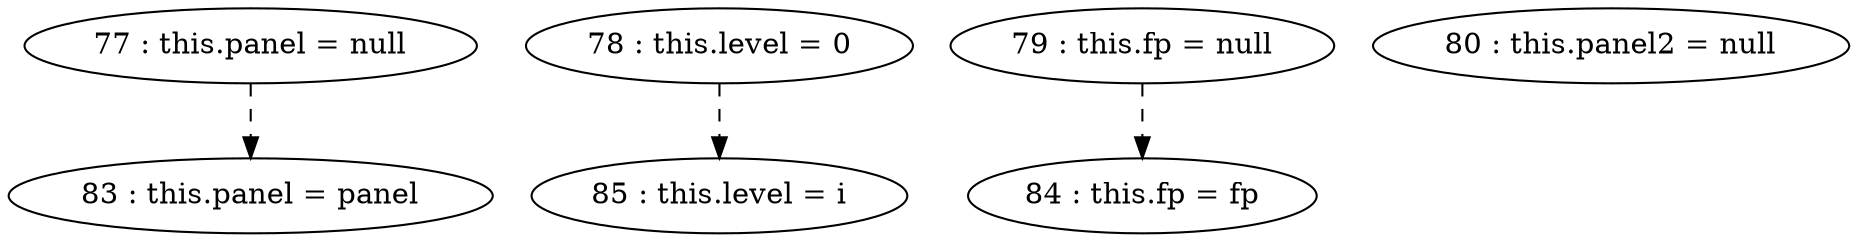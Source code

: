 digraph G {
"77 : this.panel = null"
"77 : this.panel = null" -> "83 : this.panel = panel" [style=dashed]
"78 : this.level = 0"
"78 : this.level = 0" -> "85 : this.level = i" [style=dashed]
"79 : this.fp = null"
"79 : this.fp = null" -> "84 : this.fp = fp" [style=dashed]
"80 : this.panel2 = null"
"83 : this.panel = panel"
"84 : this.fp = fp"
"85 : this.level = i"
}